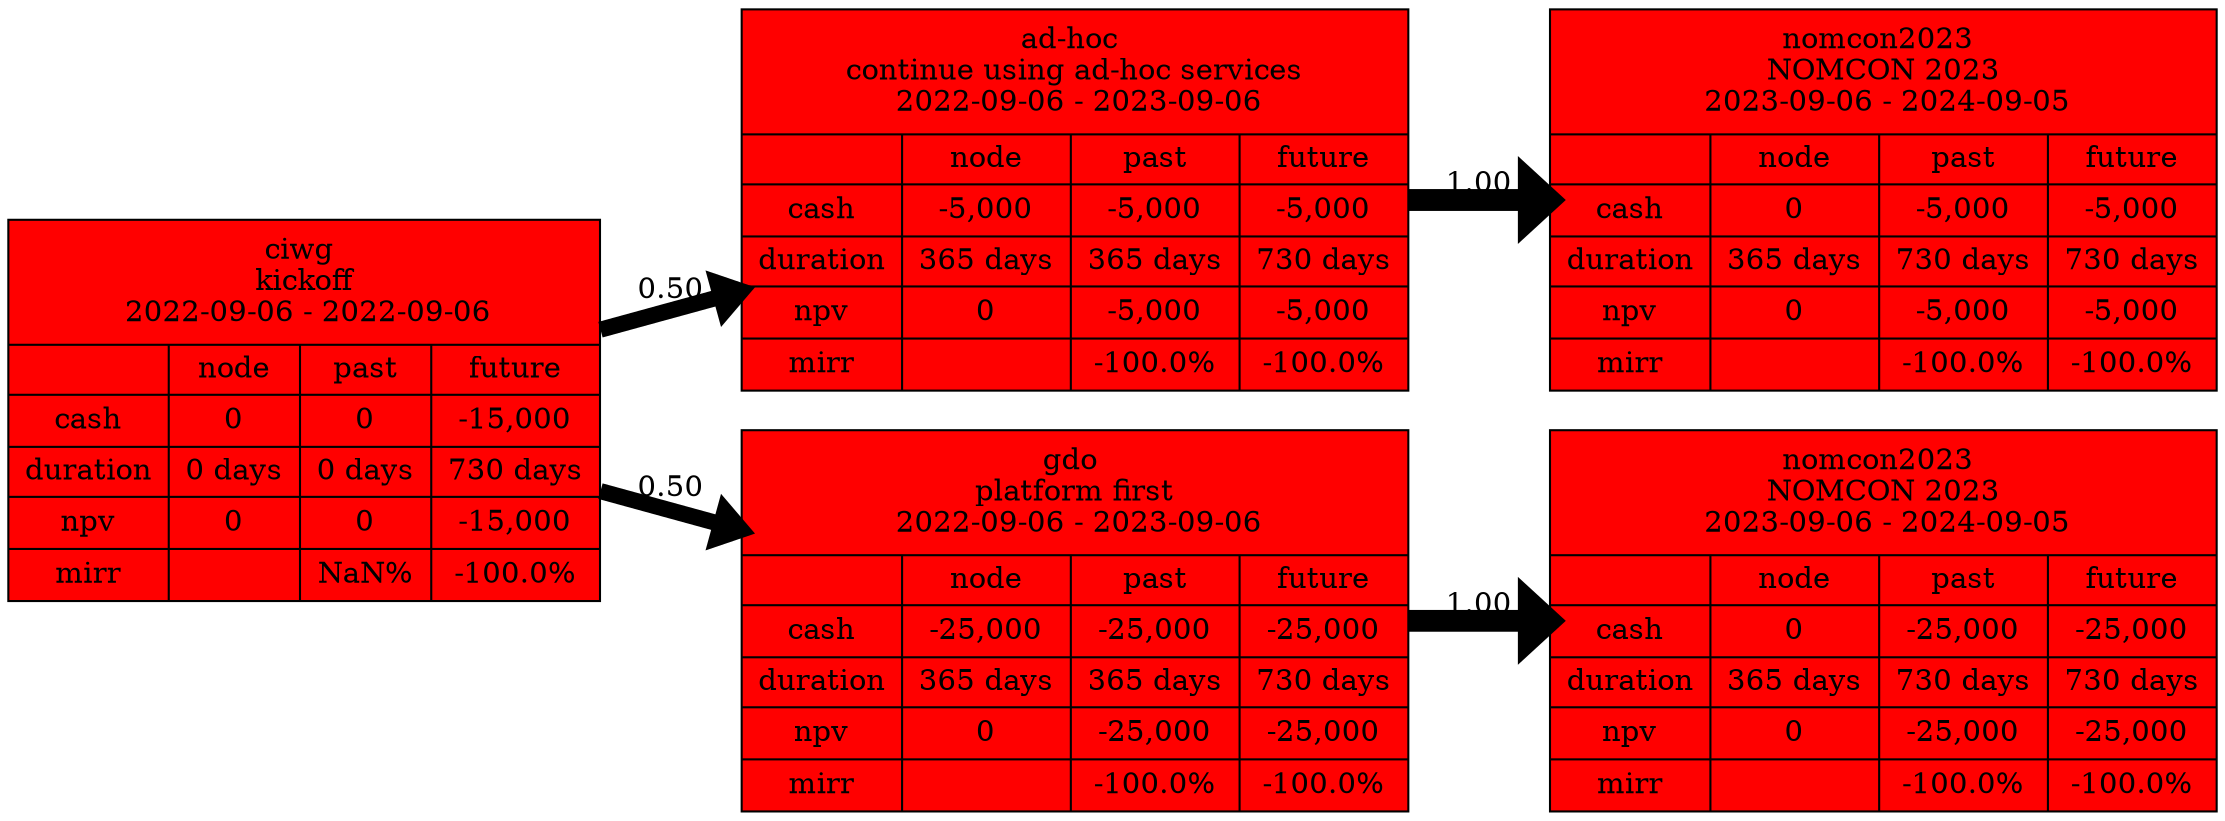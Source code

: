 digraph "" {
	graph [bb="0,0,878.33,384.4",
		rankdir=LR
	];
	node [fillcolor=lightgrey,
		label="\N",
		shape=ellipse
	];
	edge [penwidth=1.0];
	"0xc000154000"	 [fillcolor="0.000 1.0 1.0",
		height=2.5472,
		label="ciwg \n kickoff \n 2022-09-06 - 2022-09-06 | { {             |cash|duration|npv    |mirr  } | {node     | 0 | 0 days     | 0    |      } | {\
past     | 0 | 0 days     | 0    |NaN% } | {future   | -15,000 | 730 days     | -15,000    |-100.0% }}",
		pos="117.53,191.7",
		rects="2.8422e-14,224.5,235.06,282.9 2.8422e-14,199.7,62.656,224.5 2.8422e-14,174.9,62.656,199.7 2.8422e-14,150.1,62.656,174.9 2.8422e-14,\
125.3,62.656,150.1 2.8422e-14,100.5,62.656,125.3 62.656,199.7,114.82,224.5 62.656,174.9,114.82,199.7 62.656,150.1,114.82,174.9 62.656,\
125.3,114.82,150.1 62.656,100.5,114.82,125.3 114.82,199.7,168.9,224.5 114.82,174.9,168.9,199.7 114.82,150.1,168.9,174.9 114.82,125.3,\
168.9,150.1 114.82,100.5,168.9,125.3 168.9,199.7,235.06,224.5 168.9,174.9,235.06,199.7 168.9,150.1,235.06,174.9 168.9,125.3,235.06,\
150.1 168.9,100.5,235.06,125.3",
		shape=record,
		style=filled,
		width=3.2648];
	"0xc000154180"	 [fillcolor="0.000 1.0 1.0",
		height=2.5472,
		label="ad-hoc \n continue using ad-hoc services \n 2022-09-06 - 2023-09-06 | { {             |cash|duration|npv    |mirr  } | {node     | \
-5,000 | 365 days     | 0    |      } | {past     | -5,000 | 365 days     | -5,000    |-100.0% } | {future   | -5,000 | 730 days     | \
-5,000    |-100.0% }}",
		pos="426.13,292.7",
		rects="295.56,325.5,556.7,383.9 295.56,300.7,358.22,325.5 295.56,275.9,358.22,300.7 295.56,251.1,358.22,275.9 295.56,226.3,358.22,251.1 \
295.56,201.5,358.22,226.3 358.22,300.7,424.38,325.5 358.22,275.9,424.38,300.7 358.22,251.1,424.38,275.9 358.22,226.3,424.38,251.1 \
358.22,201.5,424.38,226.3 424.38,300.7,490.54,325.5 424.38,275.9,490.54,300.7 424.38,251.1,490.54,275.9 424.38,226.3,490.54,251.1 \
424.38,201.5,490.54,226.3 490.54,300.7,556.7,325.5 490.54,275.9,556.7,300.7 490.54,251.1,556.7,275.9 490.54,226.3,556.7,251.1 490.54,\
201.5,556.7,226.3",
		shape=record,
		style=filled,
		width=3.6269];
	"0xc000154000" -> "0xc000154180"	 [label=0.50,
		lp="265.31,250.1",
		penwidth=7.745966692414834,
		pos="e,295.52,249.95 235.08,230.17 251.6,235.58 268.71,241.18 285.6,246.71"];
	"0xc000154480"	 [fillcolor="0.000 1.0 1.0",
		height=2.5472,
		label="gdo \n platform first \n 2022-09-06 - 2023-09-06 | { {             |cash|duration|npv    |mirr  } | {node     | -25,000 | 365 days     | \
0    |      } | {past     | -25,000 | 365 days     | -25,000    |-100.0% } | {future   | -25,000 | 730 days     | -25,000    |-100.0% }}",
		pos="426.13,91.7",
		rects="295.56,124.5,556.7,182.9 295.56,99.7,358.22,124.5 295.56,74.9,358.22,99.7 295.56,50.1,358.22,74.9 295.56,25.3,358.22,50.1 295.56,\
0.5,358.22,25.3 358.22,99.7,424.38,124.5 358.22,74.9,424.38,99.7 358.22,50.1,424.38,74.9 358.22,25.3,424.38,50.1 358.22,0.5,424.38,\
25.3 424.38,99.7,490.54,124.5 424.38,74.9,490.54,99.7 424.38,50.1,490.54,74.9 424.38,25.3,490.54,50.1 424.38,0.5,490.54,25.3 490.54,\
99.7,556.7,124.5 490.54,74.9,556.7,99.7 490.54,50.1,556.7,74.9 490.54,25.3,556.7,50.1 490.54,0.5,556.7,25.3",
		shape=record,
		style=filled,
		width=3.6269];
	"0xc000154000" -> "0xc000154480"	 [label=0.50,
		lp="265.31,155.1",
		penwidth=7.745966692414834,
		pos="e,295.52,134.03 235.08,153.61 251.6,148.26 268.71,142.71 285.6,137.24"];
	"0xc000154300"	 [fillcolor="0.000 1.0 1.0",
		height=2.5472,
		label="nomcon2023 \n NOMCON 2023 \n 2023-09-06 - 2024-09-05 | { {             |cash|duration|npv    |mirr  } | {node     | 0 | 365 days     | \
0    |      } | {past     | -5,000 | 730 days     | -5,000    |-100.0% } | {future   | -5,000 | 730 days     | -5,000    |-100.0% }}",
		pos="747.76,292.7",
		rects="617.2,325.5,878.33,383.9 617.2,300.7,679.85,325.5 617.2,275.9,679.85,300.7 617.2,251.1,679.85,275.9 617.2,226.3,679.85,251.1 617.2,\
201.5,679.85,226.3 679.85,300.7,746.01,325.5 679.85,275.9,746.01,300.7 679.85,251.1,746.01,275.9 679.85,226.3,746.01,251.1 679.85,\
201.5,746.01,226.3 746.01,300.7,812.17,325.5 746.01,275.9,812.17,300.7 746.01,251.1,812.17,275.9 746.01,226.3,812.17,251.1 746.01,\
201.5,812.17,226.3 812.17,300.7,878.33,325.5 812.17,275.9,878.33,300.7 812.17,251.1,878.33,275.9 812.17,226.3,878.33,251.1 812.17,\
201.5,878.33,226.3",
		shape=record,
		style=filled,
		width=3.6269];
	"0xc000154180" -> "0xc000154300"	 [label=1.00,
		lp="586.95,301.1",
		penwidth=10.488088481701517,
		pos="e,617.06,292.7 556.95,292.7 573.37,292.7 590.22,292.7 606.79,292.7"];
	"0xc000154600"	 [fillcolor="0.000 1.0 1.0",
		height=2.5472,
		label="nomcon2023 \n NOMCON 2023 \n 2023-09-06 - 2024-09-05 | { {             |cash|duration|npv    |mirr  } | {node     | 0 | 365 days     | \
0    |      } | {past     | -25,000 | 730 days     | -25,000    |-100.0% } | {future   | -25,000 | 730 days     | -25,000    |-100.0% }}",
		pos="747.76,91.7",
		rects="617.2,124.5,878.33,182.9 617.2,99.7,679.85,124.5 617.2,74.9,679.85,99.7 617.2,50.1,679.85,74.9 617.2,25.3,679.85,50.1 617.2,0.5,\
679.85,25.3 679.85,99.7,746.01,124.5 679.85,74.9,746.01,99.7 679.85,50.1,746.01,74.9 679.85,25.3,746.01,50.1 679.85,0.5,746.01,25.3 \
746.01,99.7,812.17,124.5 746.01,74.9,812.17,99.7 746.01,50.1,812.17,74.9 746.01,25.3,812.17,50.1 746.01,0.5,812.17,25.3 812.17,99.7,\
878.33,124.5 812.17,74.9,878.33,99.7 812.17,50.1,878.33,74.9 812.17,25.3,878.33,50.1 812.17,0.5,878.33,25.3",
		shape=record,
		style=filled,
		width=3.6269];
	"0xc000154480" -> "0xc000154600"	 [label=1.00,
		lp="586.95,100.1",
		penwidth=10.488088481701517,
		pos="e,617.06,91.7 556.95,91.7 573.37,91.7 590.22,91.7 606.79,91.7"];
}
